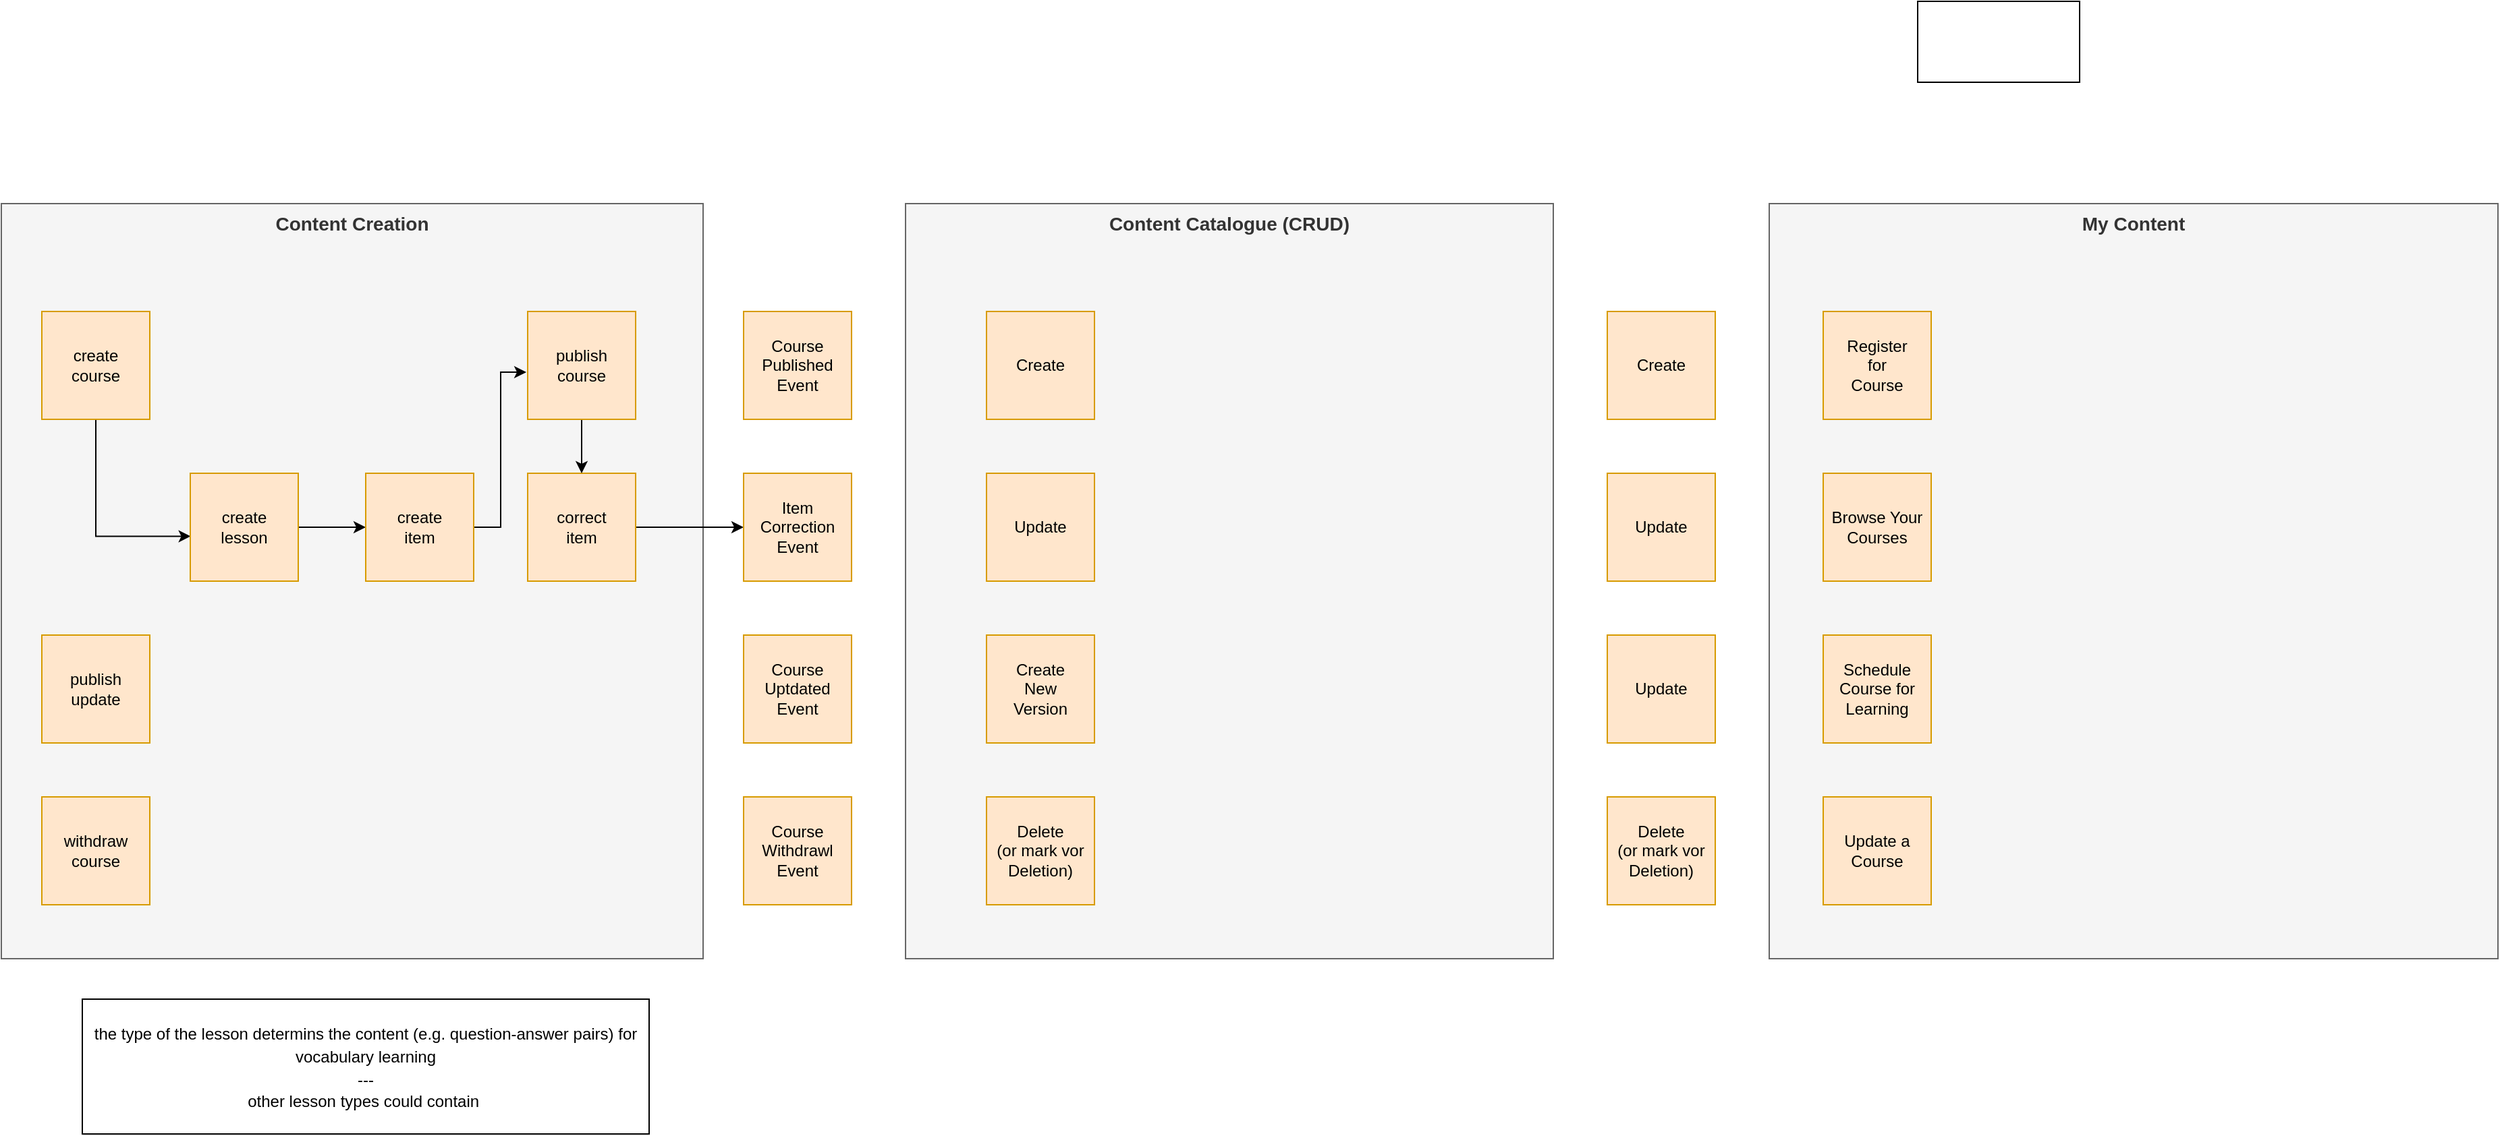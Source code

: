 <mxfile version="20.4.1" type="github">
  <diagram id="GexXHqTW5PZMKcK-__7U" name="Page-1">
    <mxGraphModel dx="2291" dy="1282" grid="1" gridSize="10" guides="1" tooltips="1" connect="1" arrows="1" fold="1" page="1" pageScale="1" pageWidth="3510" pageHeight="830" math="0" shadow="0">
      <root>
        <mxCell id="0" />
        <mxCell id="1" parent="0" />
        <mxCell id="3D_DBwJ0EuOuNHN9H8HQ-35" value="Content Catalogue (CRUD)" style="rounded=0;whiteSpace=wrap;html=1;fillColor=#f5f5f5;fontColor=#333333;strokeColor=#666666;verticalAlign=top;fontStyle=1;fontSize=14;" vertex="1" parent="1">
          <mxGeometry x="720" y="160" width="480" height="560" as="geometry" />
        </mxCell>
        <mxCell id="3D_DBwJ0EuOuNHN9H8HQ-34" value="My Content&lt;br&gt;" style="rounded=0;whiteSpace=wrap;html=1;fillColor=#f5f5f5;fontColor=#333333;strokeColor=#666666;verticalAlign=top;fontStyle=1;fontSize=14;" vertex="1" parent="1">
          <mxGeometry x="1360" y="160" width="540" height="560" as="geometry" />
        </mxCell>
        <mxCell id="3D_DBwJ0EuOuNHN9H8HQ-33" value="Content Creation" style="rounded=0;whiteSpace=wrap;html=1;fillColor=#f5f5f5;fontColor=#333333;strokeColor=#666666;verticalAlign=top;fontStyle=1;fontSize=14;" vertex="1" parent="1">
          <mxGeometry x="50" y="160" width="520" height="560" as="geometry" />
        </mxCell>
        <mxCell id="3D_DBwJ0EuOuNHN9H8HQ-55" style="edgeStyle=orthogonalEdgeStyle;rounded=0;orthogonalLoop=1;jettySize=auto;html=1;fontSize=14;entryX=0.004;entryY=0.584;entryDx=0;entryDy=0;entryPerimeter=0;exitX=0.5;exitY=1;exitDx=0;exitDy=0;" edge="1" parent="1" source="3D_DBwJ0EuOuNHN9H8HQ-2" target="3D_DBwJ0EuOuNHN9H8HQ-3">
          <mxGeometry relative="1" as="geometry">
            <Array as="points" />
          </mxGeometry>
        </mxCell>
        <mxCell id="3D_DBwJ0EuOuNHN9H8HQ-2" value="create&lt;br&gt;course" style="whiteSpace=wrap;html=1;aspect=fixed;fillColor=#ffe6cc;strokeColor=#d79b00;" vertex="1" parent="1">
          <mxGeometry x="80" y="240" width="80" height="80" as="geometry" />
        </mxCell>
        <mxCell id="3D_DBwJ0EuOuNHN9H8HQ-58" style="edgeStyle=orthogonalEdgeStyle;rounded=0;orthogonalLoop=1;jettySize=auto;html=1;entryX=0;entryY=0.5;entryDx=0;entryDy=0;fontSize=14;" edge="1" parent="1" source="3D_DBwJ0EuOuNHN9H8HQ-3" target="3D_DBwJ0EuOuNHN9H8HQ-6">
          <mxGeometry relative="1" as="geometry" />
        </mxCell>
        <mxCell id="3D_DBwJ0EuOuNHN9H8HQ-3" value="create&lt;br&gt;lesson" style="whiteSpace=wrap;html=1;aspect=fixed;fillColor=#ffe6cc;strokeColor=#d79b00;" vertex="1" parent="1">
          <mxGeometry x="190" y="360" width="80" height="80" as="geometry" />
        </mxCell>
        <mxCell id="3D_DBwJ0EuOuNHN9H8HQ-11" style="edgeStyle=orthogonalEdgeStyle;rounded=0;orthogonalLoop=1;jettySize=auto;html=1;exitX=1;exitY=0.5;exitDx=0;exitDy=0;entryX=1;entryY=0.5;entryDx=0;entryDy=0;" edge="1" parent="1" source="3D_DBwJ0EuOuNHN9H8HQ-6" target="3D_DBwJ0EuOuNHN9H8HQ-6">
          <mxGeometry relative="1" as="geometry" />
        </mxCell>
        <mxCell id="3D_DBwJ0EuOuNHN9H8HQ-60" style="edgeStyle=orthogonalEdgeStyle;rounded=0;orthogonalLoop=1;jettySize=auto;html=1;entryX=-0.012;entryY=0.563;entryDx=0;entryDy=0;entryPerimeter=0;fontSize=14;" edge="1" parent="1" source="3D_DBwJ0EuOuNHN9H8HQ-6" target="3D_DBwJ0EuOuNHN9H8HQ-45">
          <mxGeometry relative="1" as="geometry" />
        </mxCell>
        <mxCell id="3D_DBwJ0EuOuNHN9H8HQ-6" value="create &lt;br&gt;item" style="whiteSpace=wrap;html=1;aspect=fixed;fillColor=#ffe6cc;strokeColor=#d79b00;" vertex="1" parent="1">
          <mxGeometry x="320" y="360" width="80" height="80" as="geometry" />
        </mxCell>
        <mxCell id="3D_DBwJ0EuOuNHN9H8HQ-7" value="Course&lt;br&gt;Published&lt;br&gt;Event" style="whiteSpace=wrap;html=1;aspect=fixed;fillColor=#ffe6cc;strokeColor=#d79b00;" vertex="1" parent="1">
          <mxGeometry x="600" y="240" width="80" height="80" as="geometry" />
        </mxCell>
        <mxCell id="3D_DBwJ0EuOuNHN9H8HQ-62" style="edgeStyle=orthogonalEdgeStyle;rounded=0;orthogonalLoop=1;jettySize=auto;html=1;entryX=0;entryY=0.5;entryDx=0;entryDy=0;fontSize=14;" edge="1" parent="1" source="3D_DBwJ0EuOuNHN9H8HQ-15" target="3D_DBwJ0EuOuNHN9H8HQ-16">
          <mxGeometry relative="1" as="geometry" />
        </mxCell>
        <mxCell id="3D_DBwJ0EuOuNHN9H8HQ-15" value="correct &lt;br&gt;item" style="whiteSpace=wrap;html=1;aspect=fixed;fillColor=#ffe6cc;strokeColor=#d79b00;" vertex="1" parent="1">
          <mxGeometry x="440" y="360" width="80" height="80" as="geometry" />
        </mxCell>
        <mxCell id="3D_DBwJ0EuOuNHN9H8HQ-16" value="Item&lt;br&gt;Correction&lt;br&gt;Event" style="whiteSpace=wrap;html=1;aspect=fixed;fillColor=#ffe6cc;strokeColor=#d79b00;" vertex="1" parent="1">
          <mxGeometry x="600" y="360" width="80" height="80" as="geometry" />
        </mxCell>
        <mxCell id="3D_DBwJ0EuOuNHN9H8HQ-43" value="" style="rounded=0;whiteSpace=wrap;html=1;fontSize=14;" vertex="1" parent="1">
          <mxGeometry x="1470" y="10" width="120" height="60" as="geometry" />
        </mxCell>
        <mxCell id="3D_DBwJ0EuOuNHN9H8HQ-44" value="&lt;span style=&quot;font-size: 12px;&quot;&gt;the type of the lesson determins the content (e.g. question-answer pairs) for vocabulary learning&lt;/span&gt;&lt;br style=&quot;font-size: 12px;&quot;&gt;&lt;span style=&quot;font-size: 12px;&quot;&gt;---&lt;/span&gt;&lt;br style=&quot;font-size: 12px;&quot;&gt;&lt;span style=&quot;font-size: 12px;&quot;&gt;other lesson types could contain&amp;nbsp;&lt;/span&gt;" style="rounded=0;whiteSpace=wrap;html=1;fontSize=14;" vertex="1" parent="1">
          <mxGeometry x="110" y="750" width="420" height="100" as="geometry" />
        </mxCell>
        <mxCell id="3D_DBwJ0EuOuNHN9H8HQ-61" style="edgeStyle=orthogonalEdgeStyle;rounded=0;orthogonalLoop=1;jettySize=auto;html=1;entryX=0.5;entryY=0;entryDx=0;entryDy=0;fontSize=14;" edge="1" parent="1" source="3D_DBwJ0EuOuNHN9H8HQ-45" target="3D_DBwJ0EuOuNHN9H8HQ-15">
          <mxGeometry relative="1" as="geometry" />
        </mxCell>
        <mxCell id="3D_DBwJ0EuOuNHN9H8HQ-45" value="publish&lt;br&gt;course" style="whiteSpace=wrap;html=1;aspect=fixed;fillColor=#ffe6cc;strokeColor=#d79b00;" vertex="1" parent="1">
          <mxGeometry x="440" y="240" width="80" height="80" as="geometry" />
        </mxCell>
        <mxCell id="3D_DBwJ0EuOuNHN9H8HQ-48" value="publish&lt;br&gt;update" style="whiteSpace=wrap;html=1;aspect=fixed;fillColor=#ffe6cc;strokeColor=#d79b00;" vertex="1" parent="1">
          <mxGeometry x="80" y="480" width="80" height="80" as="geometry" />
        </mxCell>
        <mxCell id="3D_DBwJ0EuOuNHN9H8HQ-49" value="Course Uptdated&lt;br&gt;Event" style="whiteSpace=wrap;html=1;aspect=fixed;fillColor=#ffe6cc;strokeColor=#d79b00;" vertex="1" parent="1">
          <mxGeometry x="600" y="480" width="80" height="80" as="geometry" />
        </mxCell>
        <mxCell id="3D_DBwJ0EuOuNHN9H8HQ-50" value="withdraw&lt;br&gt;course" style="whiteSpace=wrap;html=1;aspect=fixed;fillColor=#ffe6cc;strokeColor=#d79b00;" vertex="1" parent="1">
          <mxGeometry x="80" y="600" width="80" height="80" as="geometry" />
        </mxCell>
        <mxCell id="3D_DBwJ0EuOuNHN9H8HQ-51" value="Course&lt;br&gt;Withdrawl&lt;br&gt;Event" style="whiteSpace=wrap;html=1;aspect=fixed;fillColor=#ffe6cc;strokeColor=#d79b00;" vertex="1" parent="1">
          <mxGeometry x="600" y="600" width="80" height="80" as="geometry" />
        </mxCell>
        <mxCell id="3D_DBwJ0EuOuNHN9H8HQ-64" value="Create" style="whiteSpace=wrap;html=1;aspect=fixed;fillColor=#ffe6cc;strokeColor=#d79b00;" vertex="1" parent="1">
          <mxGeometry x="780" y="240" width="80" height="80" as="geometry" />
        </mxCell>
        <mxCell id="3D_DBwJ0EuOuNHN9H8HQ-65" value="Update" style="whiteSpace=wrap;html=1;aspect=fixed;fillColor=#ffe6cc;strokeColor=#d79b00;" vertex="1" parent="1">
          <mxGeometry x="780" y="360" width="80" height="80" as="geometry" />
        </mxCell>
        <mxCell id="3D_DBwJ0EuOuNHN9H8HQ-66" value="Create&lt;br&gt;New&lt;br&gt;Version" style="whiteSpace=wrap;html=1;aspect=fixed;fillColor=#ffe6cc;strokeColor=#d79b00;" vertex="1" parent="1">
          <mxGeometry x="780" y="480" width="80" height="80" as="geometry" />
        </mxCell>
        <mxCell id="3D_DBwJ0EuOuNHN9H8HQ-67" value="Delete&lt;br&gt;(or mark vor Deletion)" style="whiteSpace=wrap;html=1;aspect=fixed;fillColor=#ffe6cc;strokeColor=#d79b00;" vertex="1" parent="1">
          <mxGeometry x="780" y="600" width="80" height="80" as="geometry" />
        </mxCell>
        <mxCell id="3D_DBwJ0EuOuNHN9H8HQ-68" value="Register&lt;br&gt;for&lt;br&gt;Course" style="whiteSpace=wrap;html=1;aspect=fixed;fillColor=#ffe6cc;strokeColor=#d79b00;" vertex="1" parent="1">
          <mxGeometry x="1400" y="240" width="80" height="80" as="geometry" />
        </mxCell>
        <mxCell id="3D_DBwJ0EuOuNHN9H8HQ-69" value="Browse Your&lt;br&gt;Courses" style="whiteSpace=wrap;html=1;aspect=fixed;fillColor=#ffe6cc;strokeColor=#d79b00;" vertex="1" parent="1">
          <mxGeometry x="1400" y="360" width="80" height="80" as="geometry" />
        </mxCell>
        <mxCell id="3D_DBwJ0EuOuNHN9H8HQ-70" value="Schedule&lt;br&gt;Course for Learning" style="whiteSpace=wrap;html=1;aspect=fixed;fillColor=#ffe6cc;strokeColor=#d79b00;" vertex="1" parent="1">
          <mxGeometry x="1400" y="480" width="80" height="80" as="geometry" />
        </mxCell>
        <mxCell id="3D_DBwJ0EuOuNHN9H8HQ-71" value="Update a Course" style="whiteSpace=wrap;html=1;aspect=fixed;fillColor=#ffe6cc;strokeColor=#d79b00;" vertex="1" parent="1">
          <mxGeometry x="1400" y="600" width="80" height="80" as="geometry" />
        </mxCell>
        <mxCell id="3D_DBwJ0EuOuNHN9H8HQ-72" value="Create" style="whiteSpace=wrap;html=1;aspect=fixed;fillColor=#ffe6cc;strokeColor=#d79b00;" vertex="1" parent="1">
          <mxGeometry x="1240" y="240" width="80" height="80" as="geometry" />
        </mxCell>
        <mxCell id="3D_DBwJ0EuOuNHN9H8HQ-73" value="Update" style="whiteSpace=wrap;html=1;aspect=fixed;fillColor=#ffe6cc;strokeColor=#d79b00;" vertex="1" parent="1">
          <mxGeometry x="1240" y="360" width="80" height="80" as="geometry" />
        </mxCell>
        <mxCell id="3D_DBwJ0EuOuNHN9H8HQ-74" value="Update" style="whiteSpace=wrap;html=1;aspect=fixed;fillColor=#ffe6cc;strokeColor=#d79b00;" vertex="1" parent="1">
          <mxGeometry x="1240" y="480" width="80" height="80" as="geometry" />
        </mxCell>
        <mxCell id="3D_DBwJ0EuOuNHN9H8HQ-75" value="Delete&lt;br&gt;(or mark vor Deletion)" style="whiteSpace=wrap;html=1;aspect=fixed;fillColor=#ffe6cc;strokeColor=#d79b00;" vertex="1" parent="1">
          <mxGeometry x="1240" y="600" width="80" height="80" as="geometry" />
        </mxCell>
      </root>
    </mxGraphModel>
  </diagram>
</mxfile>
